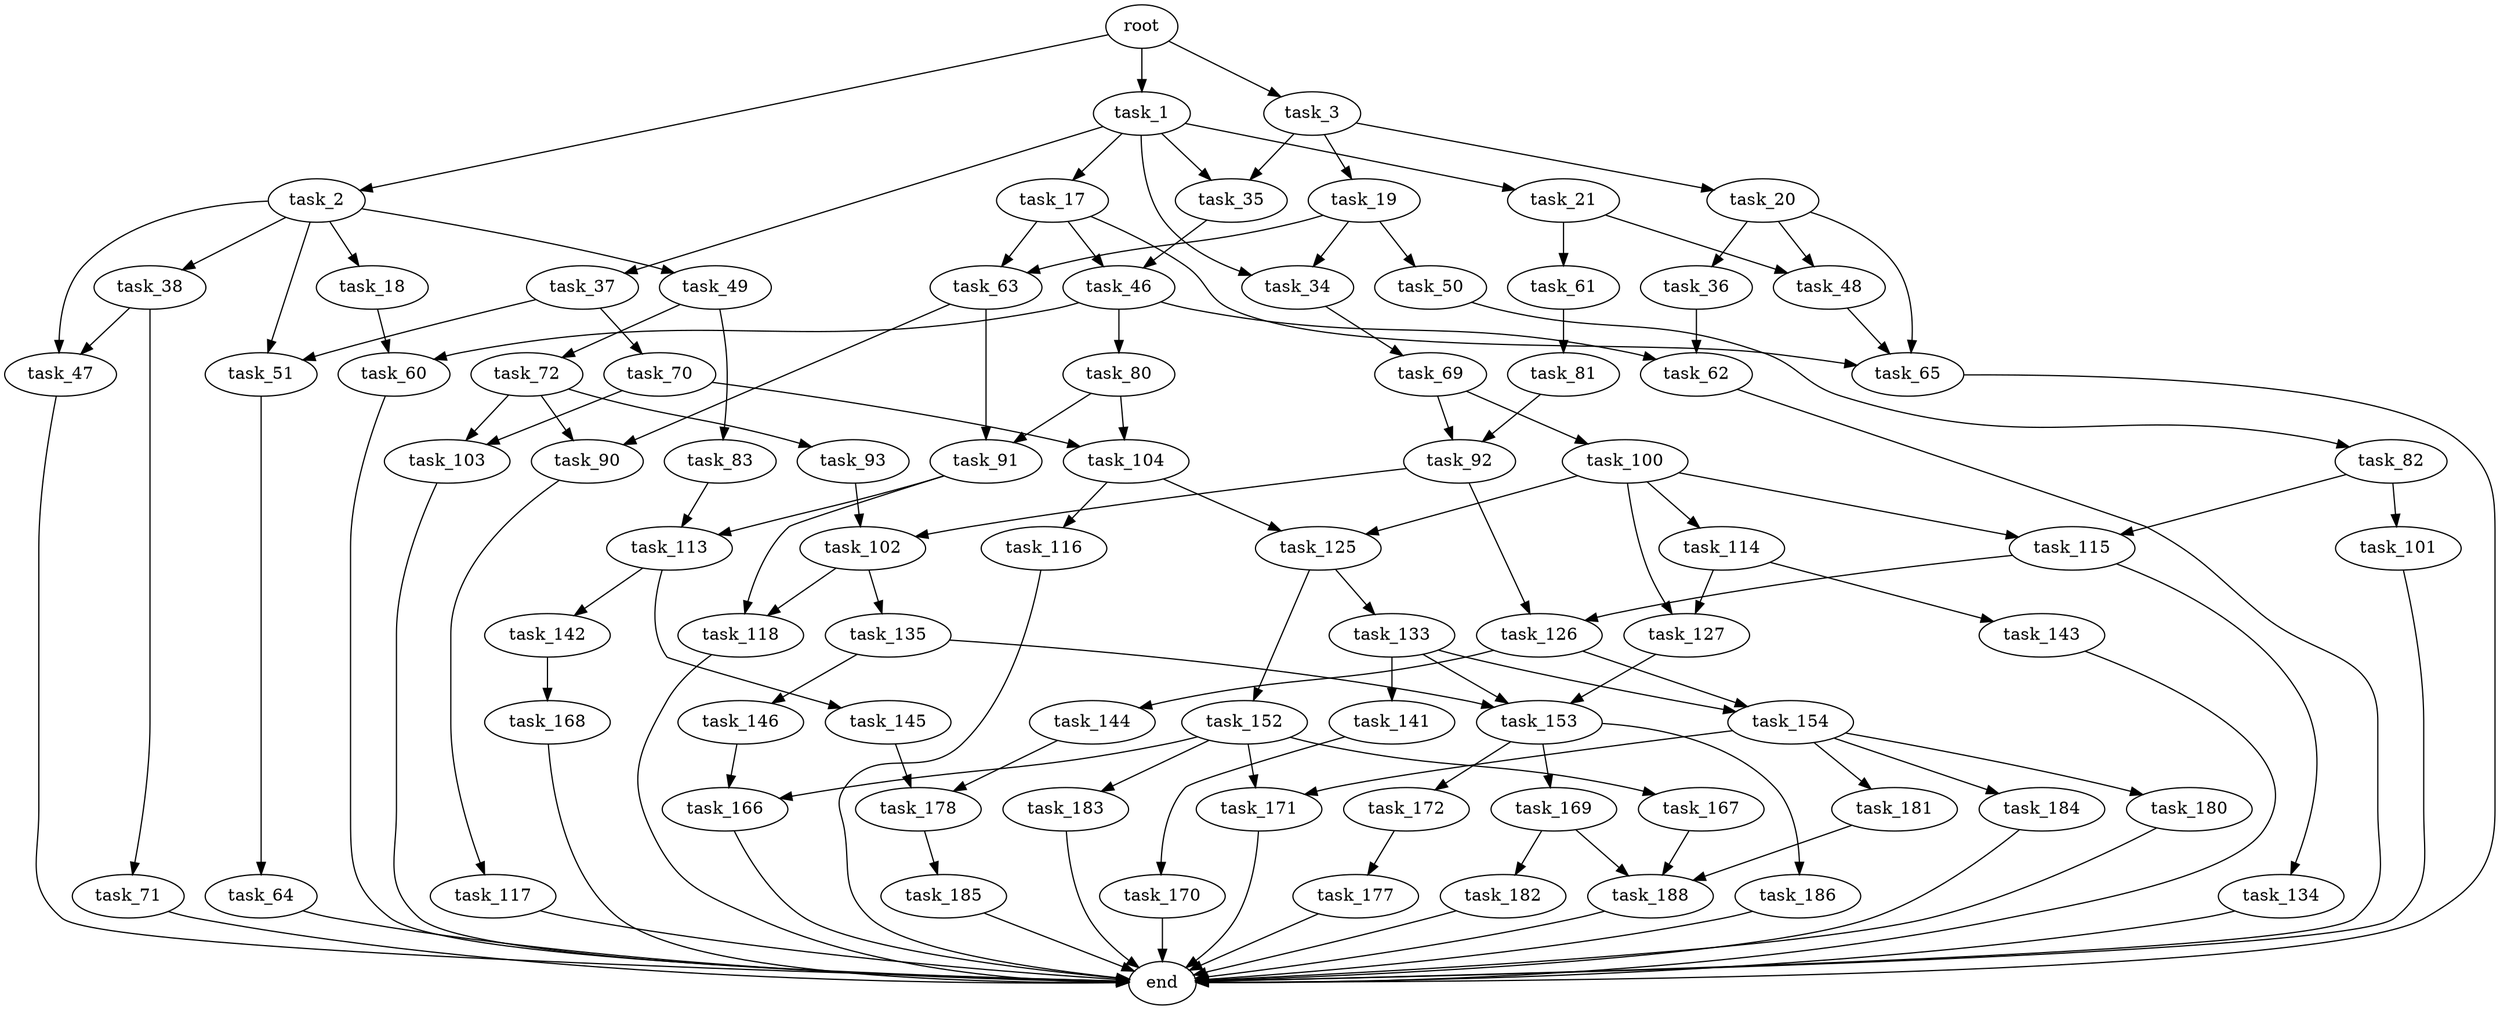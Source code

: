 digraph G {
  root [size="0.000000"];
  task_1 [size="98716133373.000000"];
  task_2 [size="156631742966.000000"];
  task_3 [size="782757789696.000000"];
  task_17 [size="57459958524.000000"];
  task_21 [size="26069313288.000000"];
  task_34 [size="46588026067.000000"];
  task_35 [size="28991029248.000000"];
  task_37 [size="231928233984.000000"];
  task_18 [size="19608849939.000000"];
  task_38 [size="7089923062.000000"];
  task_47 [size="161083714688.000000"];
  task_49 [size="40843305656.000000"];
  task_51 [size="51951214920.000000"];
  task_19 [size="91561768780.000000"];
  task_20 [size="720993957788.000000"];
  task_46 [size="419192095215.000000"];
  task_63 [size="10295100932.000000"];
  task_65 [size="134217728000.000000"];
  task_60 [size="736436315992.000000"];
  task_50 [size="85518997056.000000"];
  task_36 [size="197358650604.000000"];
  task_48 [size="231928233984.000000"];
  task_61 [size="43053947423.000000"];
  task_69 [size="995403507633.000000"];
  task_62 [size="549755813888.000000"];
  task_70 [size="21416941140.000000"];
  task_71 [size="8589934592.000000"];
  task_80 [size="392445123282.000000"];
  end [size="0.000000"];
  task_72 [size="2243230792.000000"];
  task_83 [size="22657155747.000000"];
  task_82 [size="19752370182.000000"];
  task_64 [size="1073741824000.000000"];
  task_81 [size="1573379593.000000"];
  task_90 [size="193577445376.000000"];
  task_91 [size="30438948936.000000"];
  task_92 [size="5061635659.000000"];
  task_100 [size="494695056960.000000"];
  task_103 [size="134217728000.000000"];
  task_104 [size="1073741824000.000000"];
  task_93 [size="549755813888.000000"];
  task_101 [size="474168757750.000000"];
  task_115 [size="285961771985.000000"];
  task_113 [size="4101286074.000000"];
  task_117 [size="1073741824000.000000"];
  task_118 [size="1082944655538.000000"];
  task_102 [size="28991029248.000000"];
  task_126 [size="16072406086.000000"];
  task_114 [size="25993670814.000000"];
  task_125 [size="231566373774.000000"];
  task_127 [size="576878664.000000"];
  task_135 [size="562989602244.000000"];
  task_116 [size="3686236518.000000"];
  task_142 [size="1101513698357.000000"];
  task_145 [size="549755813888.000000"];
  task_143 [size="231928233984.000000"];
  task_134 [size="2017135131.000000"];
  task_133 [size="782757789696.000000"];
  task_152 [size="1073741824000.000000"];
  task_144 [size="868544695509.000000"];
  task_154 [size="164205184104.000000"];
  task_153 [size="109204948594.000000"];
  task_141 [size="8589934592.000000"];
  task_146 [size="927642582284.000000"];
  task_170 [size="782757789696.000000"];
  task_168 [size="368293445632.000000"];
  task_178 [size="28991029248.000000"];
  task_166 [size="8589934592.000000"];
  task_167 [size="325010929984.000000"];
  task_171 [size="44634984188.000000"];
  task_183 [size="5654125656.000000"];
  task_169 [size="1194534574174.000000"];
  task_172 [size="38745171511.000000"];
  task_186 [size="549755813888.000000"];
  task_180 [size="549755813888.000000"];
  task_181 [size="28228681248.000000"];
  task_184 [size="292408754822.000000"];
  task_188 [size="335277425.000000"];
  task_182 [size="12608746504.000000"];
  task_177 [size="34931394795.000000"];
  task_185 [size="782757789696.000000"];

  root -> task_1 [size="1.000000"];
  root -> task_2 [size="1.000000"];
  root -> task_3 [size="1.000000"];
  task_1 -> task_17 [size="411041792.000000"];
  task_1 -> task_21 [size="411041792.000000"];
  task_1 -> task_34 [size="411041792.000000"];
  task_1 -> task_35 [size="411041792.000000"];
  task_1 -> task_37 [size="411041792.000000"];
  task_2 -> task_18 [size="209715200.000000"];
  task_2 -> task_38 [size="209715200.000000"];
  task_2 -> task_47 [size="209715200.000000"];
  task_2 -> task_49 [size="209715200.000000"];
  task_2 -> task_51 [size="209715200.000000"];
  task_3 -> task_19 [size="679477248.000000"];
  task_3 -> task_20 [size="679477248.000000"];
  task_3 -> task_35 [size="679477248.000000"];
  task_17 -> task_46 [size="134217728.000000"];
  task_17 -> task_63 [size="134217728.000000"];
  task_17 -> task_65 [size="134217728.000000"];
  task_21 -> task_48 [size="536870912.000000"];
  task_21 -> task_61 [size="536870912.000000"];
  task_34 -> task_69 [size="33554432.000000"];
  task_35 -> task_46 [size="75497472.000000"];
  task_37 -> task_51 [size="301989888.000000"];
  task_37 -> task_70 [size="301989888.000000"];
  task_18 -> task_60 [size="33554432.000000"];
  task_38 -> task_47 [size="679477248.000000"];
  task_38 -> task_71 [size="679477248.000000"];
  task_47 -> end [size="1.000000"];
  task_49 -> task_72 [size="838860800.000000"];
  task_49 -> task_83 [size="838860800.000000"];
  task_51 -> task_64 [size="134217728.000000"];
  task_19 -> task_34 [size="75497472.000000"];
  task_19 -> task_50 [size="75497472.000000"];
  task_19 -> task_63 [size="75497472.000000"];
  task_20 -> task_36 [size="536870912.000000"];
  task_20 -> task_48 [size="536870912.000000"];
  task_20 -> task_65 [size="536870912.000000"];
  task_46 -> task_60 [size="301989888.000000"];
  task_46 -> task_62 [size="301989888.000000"];
  task_46 -> task_80 [size="301989888.000000"];
  task_63 -> task_90 [size="536870912.000000"];
  task_63 -> task_91 [size="536870912.000000"];
  task_65 -> end [size="1.000000"];
  task_60 -> end [size="1.000000"];
  task_50 -> task_82 [size="134217728.000000"];
  task_36 -> task_62 [size="134217728.000000"];
  task_48 -> task_65 [size="301989888.000000"];
  task_61 -> task_81 [size="33554432.000000"];
  task_69 -> task_92 [size="838860800.000000"];
  task_69 -> task_100 [size="838860800.000000"];
  task_62 -> end [size="1.000000"];
  task_70 -> task_103 [size="411041792.000000"];
  task_70 -> task_104 [size="411041792.000000"];
  task_71 -> end [size="1.000000"];
  task_80 -> task_91 [size="301989888.000000"];
  task_80 -> task_104 [size="301989888.000000"];
  task_72 -> task_90 [size="134217728.000000"];
  task_72 -> task_93 [size="134217728.000000"];
  task_72 -> task_103 [size="134217728.000000"];
  task_83 -> task_113 [size="838860800.000000"];
  task_82 -> task_101 [size="33554432.000000"];
  task_82 -> task_115 [size="33554432.000000"];
  task_64 -> end [size="1.000000"];
  task_81 -> task_92 [size="75497472.000000"];
  task_90 -> task_117 [size="209715200.000000"];
  task_91 -> task_113 [size="536870912.000000"];
  task_91 -> task_118 [size="536870912.000000"];
  task_92 -> task_102 [size="301989888.000000"];
  task_92 -> task_126 [size="301989888.000000"];
  task_100 -> task_114 [size="536870912.000000"];
  task_100 -> task_115 [size="536870912.000000"];
  task_100 -> task_125 [size="536870912.000000"];
  task_100 -> task_127 [size="536870912.000000"];
  task_103 -> end [size="1.000000"];
  task_104 -> task_116 [size="838860800.000000"];
  task_104 -> task_125 [size="838860800.000000"];
  task_93 -> task_102 [size="536870912.000000"];
  task_101 -> end [size="1.000000"];
  task_115 -> task_126 [size="209715200.000000"];
  task_115 -> task_134 [size="209715200.000000"];
  task_113 -> task_142 [size="75497472.000000"];
  task_113 -> task_145 [size="75497472.000000"];
  task_117 -> end [size="1.000000"];
  task_118 -> end [size="1.000000"];
  task_102 -> task_118 [size="75497472.000000"];
  task_102 -> task_135 [size="75497472.000000"];
  task_126 -> task_144 [size="33554432.000000"];
  task_126 -> task_154 [size="33554432.000000"];
  task_114 -> task_127 [size="679477248.000000"];
  task_114 -> task_143 [size="679477248.000000"];
  task_125 -> task_133 [size="838860800.000000"];
  task_125 -> task_152 [size="838860800.000000"];
  task_127 -> task_153 [size="33554432.000000"];
  task_135 -> task_146 [size="838860800.000000"];
  task_135 -> task_153 [size="838860800.000000"];
  task_116 -> end [size="1.000000"];
  task_142 -> task_168 [size="838860800.000000"];
  task_145 -> task_178 [size="536870912.000000"];
  task_143 -> end [size="1.000000"];
  task_134 -> end [size="1.000000"];
  task_133 -> task_141 [size="679477248.000000"];
  task_133 -> task_153 [size="679477248.000000"];
  task_133 -> task_154 [size="679477248.000000"];
  task_152 -> task_166 [size="838860800.000000"];
  task_152 -> task_167 [size="838860800.000000"];
  task_152 -> task_171 [size="838860800.000000"];
  task_152 -> task_183 [size="838860800.000000"];
  task_144 -> task_178 [size="679477248.000000"];
  task_154 -> task_171 [size="134217728.000000"];
  task_154 -> task_180 [size="134217728.000000"];
  task_154 -> task_181 [size="134217728.000000"];
  task_154 -> task_184 [size="134217728.000000"];
  task_153 -> task_169 [size="75497472.000000"];
  task_153 -> task_172 [size="75497472.000000"];
  task_153 -> task_186 [size="75497472.000000"];
  task_141 -> task_170 [size="33554432.000000"];
  task_146 -> task_166 [size="679477248.000000"];
  task_170 -> end [size="1.000000"];
  task_168 -> end [size="1.000000"];
  task_178 -> task_185 [size="75497472.000000"];
  task_166 -> end [size="1.000000"];
  task_167 -> task_188 [size="536870912.000000"];
  task_171 -> end [size="1.000000"];
  task_183 -> end [size="1.000000"];
  task_169 -> task_182 [size="838860800.000000"];
  task_169 -> task_188 [size="838860800.000000"];
  task_172 -> task_177 [size="679477248.000000"];
  task_186 -> end [size="1.000000"];
  task_180 -> end [size="1.000000"];
  task_181 -> task_188 [size="679477248.000000"];
  task_184 -> end [size="1.000000"];
  task_188 -> end [size="1.000000"];
  task_182 -> end [size="1.000000"];
  task_177 -> end [size="1.000000"];
  task_185 -> end [size="1.000000"];
}
